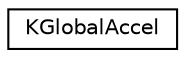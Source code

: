 digraph "Graphical Class Hierarchy"
{
  edge [fontname="Helvetica",fontsize="10",labelfontname="Helvetica",labelfontsize="10"];
  node [fontname="Helvetica",fontsize="10",shape=record];
  rankdir="LR";
  Node0 [label="KGlobalAccel",height=0.2,width=0.4,color="black", fillcolor="white", style="filled",URL="$classKGlobalAccel.html",tooltip="Configurable global shortcut support. "];
}
